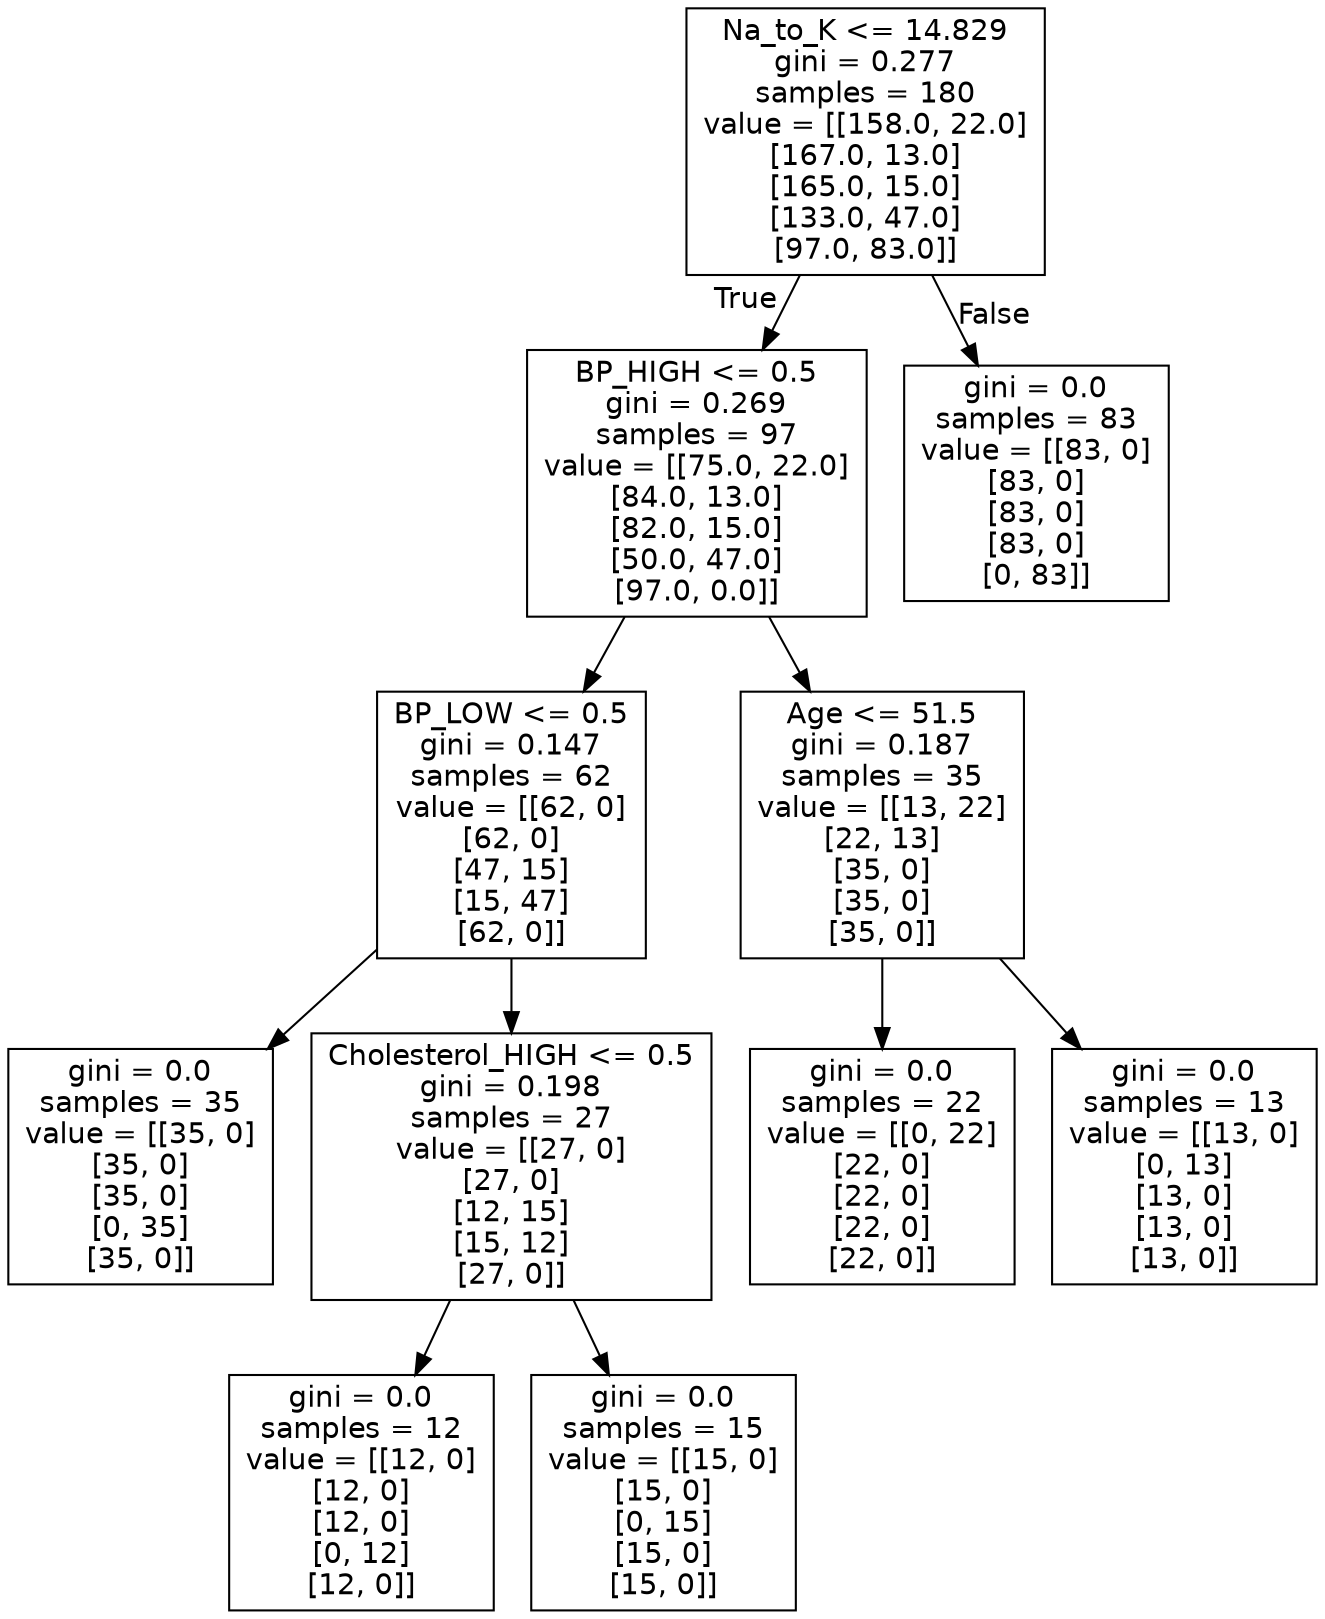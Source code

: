 digraph Tree {
node [shape=box, fontname="helvetica"] ;
edge [fontname="helvetica"] ;
0 [label="Na_to_K <= 14.829\ngini = 0.277\nsamples = 180\nvalue = [[158.0, 22.0]\n[167.0, 13.0]\n[165.0, 15.0]\n[133.0, 47.0]\n[97.0, 83.0]]"] ;
1 [label="BP_HIGH <= 0.5\ngini = 0.269\nsamples = 97\nvalue = [[75.0, 22.0]\n[84.0, 13.0]\n[82.0, 15.0]\n[50.0, 47.0]\n[97.0, 0.0]]"] ;
0 -> 1 [labeldistance=2.5, labelangle=45, headlabel="True"] ;
2 [label="BP_LOW <= 0.5\ngini = 0.147\nsamples = 62\nvalue = [[62, 0]\n[62, 0]\n[47, 15]\n[15, 47]\n[62, 0]]"] ;
1 -> 2 ;
3 [label="gini = 0.0\nsamples = 35\nvalue = [[35, 0]\n[35, 0]\n[35, 0]\n[0, 35]\n[35, 0]]"] ;
2 -> 3 ;
4 [label="Cholesterol_HIGH <= 0.5\ngini = 0.198\nsamples = 27\nvalue = [[27, 0]\n[27, 0]\n[12, 15]\n[15, 12]\n[27, 0]]"] ;
2 -> 4 ;
5 [label="gini = 0.0\nsamples = 12\nvalue = [[12, 0]\n[12, 0]\n[12, 0]\n[0, 12]\n[12, 0]]"] ;
4 -> 5 ;
6 [label="gini = 0.0\nsamples = 15\nvalue = [[15, 0]\n[15, 0]\n[0, 15]\n[15, 0]\n[15, 0]]"] ;
4 -> 6 ;
7 [label="Age <= 51.5\ngini = 0.187\nsamples = 35\nvalue = [[13, 22]\n[22, 13]\n[35, 0]\n[35, 0]\n[35, 0]]"] ;
1 -> 7 ;
8 [label="gini = 0.0\nsamples = 22\nvalue = [[0, 22]\n[22, 0]\n[22, 0]\n[22, 0]\n[22, 0]]"] ;
7 -> 8 ;
9 [label="gini = 0.0\nsamples = 13\nvalue = [[13, 0]\n[0, 13]\n[13, 0]\n[13, 0]\n[13, 0]]"] ;
7 -> 9 ;
10 [label="gini = 0.0\nsamples = 83\nvalue = [[83, 0]\n[83, 0]\n[83, 0]\n[83, 0]\n[0, 83]]"] ;
0 -> 10 [labeldistance=2.5, labelangle=-45, headlabel="False"] ;
}